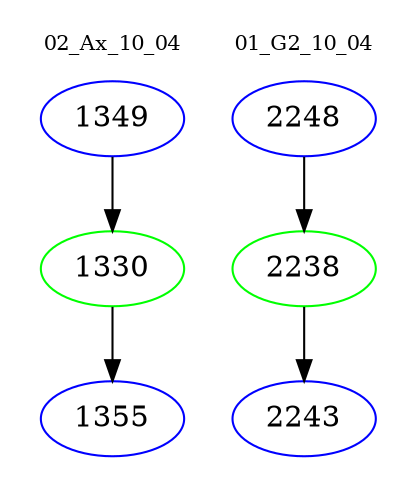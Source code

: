 digraph{
subgraph cluster_0 {
color = white
label = "02_Ax_10_04";
fontsize=10;
T0_1349 [label="1349", color="blue"]
T0_1349 -> T0_1330 [color="black"]
T0_1330 [label="1330", color="green"]
T0_1330 -> T0_1355 [color="black"]
T0_1355 [label="1355", color="blue"]
}
subgraph cluster_1 {
color = white
label = "01_G2_10_04";
fontsize=10;
T1_2248 [label="2248", color="blue"]
T1_2248 -> T1_2238 [color="black"]
T1_2238 [label="2238", color="green"]
T1_2238 -> T1_2243 [color="black"]
T1_2243 [label="2243", color="blue"]
}
}
